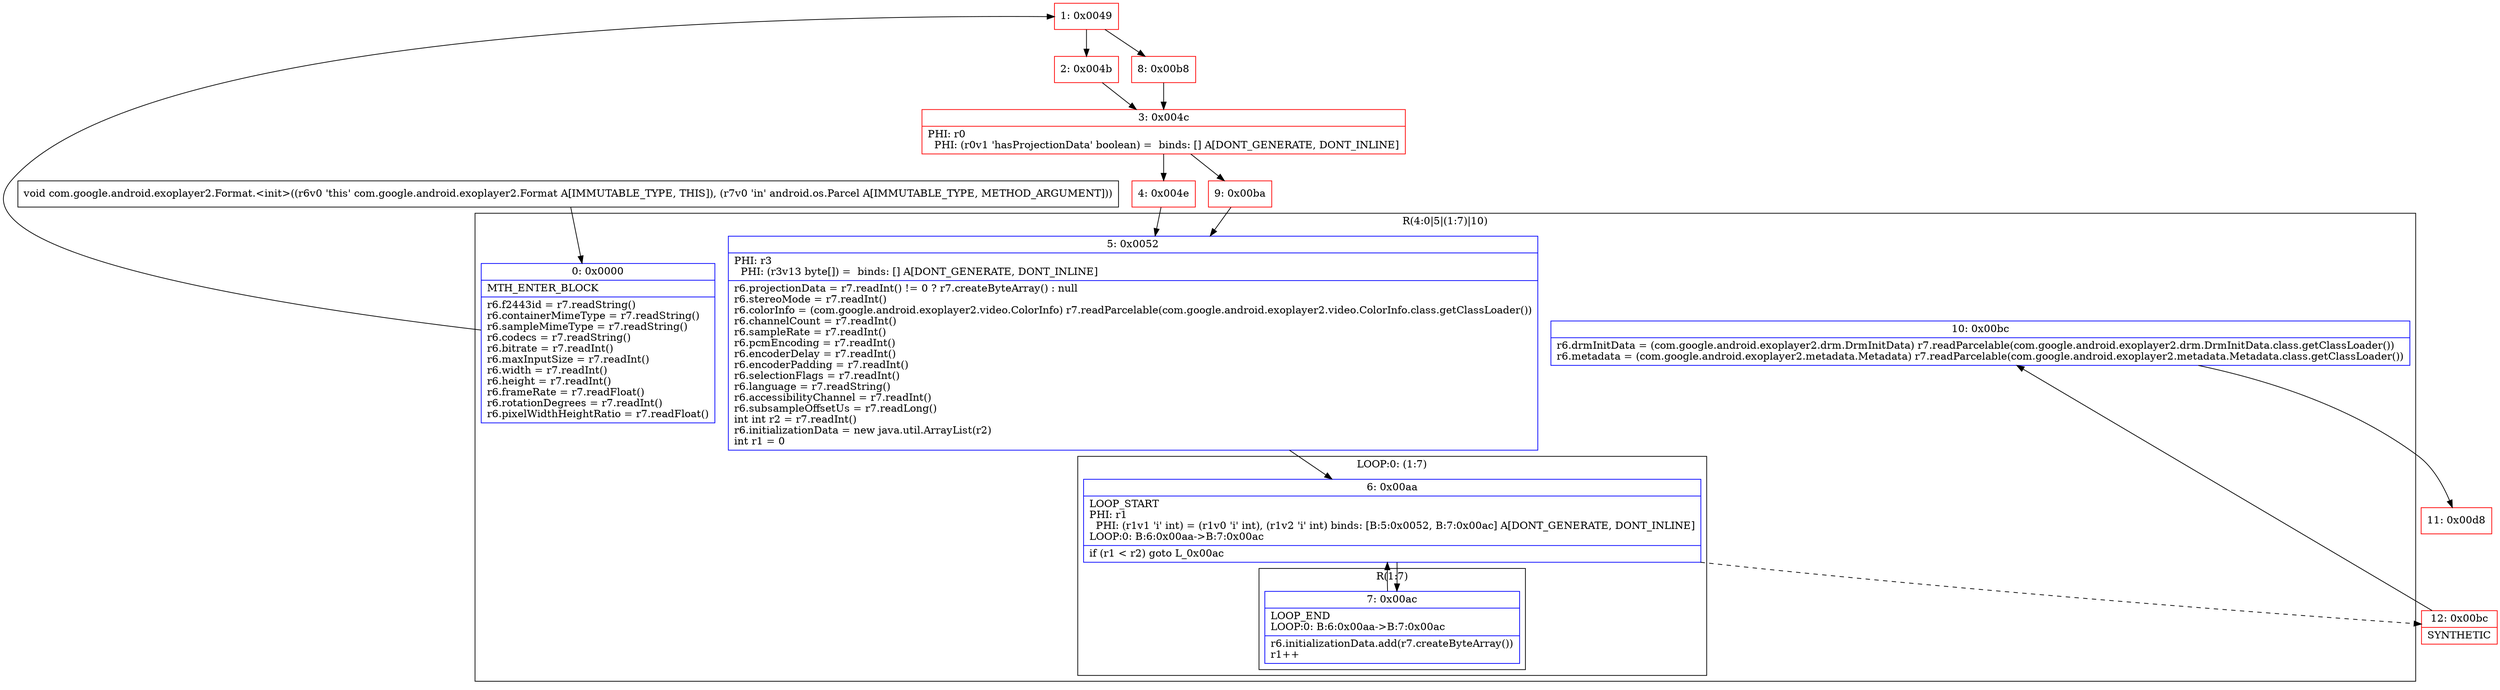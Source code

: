 digraph "CFG forcom.google.android.exoplayer2.Format.\<init\>(Landroid\/os\/Parcel;)V" {
subgraph cluster_Region_50917258 {
label = "R(4:0|5|(1:7)|10)";
node [shape=record,color=blue];
Node_0 [shape=record,label="{0\:\ 0x0000|MTH_ENTER_BLOCK\l|r6.f2443id = r7.readString()\lr6.containerMimeType = r7.readString()\lr6.sampleMimeType = r7.readString()\lr6.codecs = r7.readString()\lr6.bitrate = r7.readInt()\lr6.maxInputSize = r7.readInt()\lr6.width = r7.readInt()\lr6.height = r7.readInt()\lr6.frameRate = r7.readFloat()\lr6.rotationDegrees = r7.readInt()\lr6.pixelWidthHeightRatio = r7.readFloat()\l}"];
Node_5 [shape=record,label="{5\:\ 0x0052|PHI: r3 \l  PHI: (r3v13 byte[]) =  binds: [] A[DONT_GENERATE, DONT_INLINE]\l|r6.projectionData = r7.readInt() != 0 ? r7.createByteArray() : null\lr6.stereoMode = r7.readInt()\lr6.colorInfo = (com.google.android.exoplayer2.video.ColorInfo) r7.readParcelable(com.google.android.exoplayer2.video.ColorInfo.class.getClassLoader())\lr6.channelCount = r7.readInt()\lr6.sampleRate = r7.readInt()\lr6.pcmEncoding = r7.readInt()\lr6.encoderDelay = r7.readInt()\lr6.encoderPadding = r7.readInt()\lr6.selectionFlags = r7.readInt()\lr6.language = r7.readString()\lr6.accessibilityChannel = r7.readInt()\lr6.subsampleOffsetUs = r7.readLong()\lint int r2 = r7.readInt()\lr6.initializationData = new java.util.ArrayList(r2)\lint r1 = 0\l}"];
subgraph cluster_LoopRegion_888450350 {
label = "LOOP:0: (1:7)";
node [shape=record,color=blue];
Node_6 [shape=record,label="{6\:\ 0x00aa|LOOP_START\lPHI: r1 \l  PHI: (r1v1 'i' int) = (r1v0 'i' int), (r1v2 'i' int) binds: [B:5:0x0052, B:7:0x00ac] A[DONT_GENERATE, DONT_INLINE]\lLOOP:0: B:6:0x00aa\-\>B:7:0x00ac\l|if (r1 \< r2) goto L_0x00ac\l}"];
subgraph cluster_Region_80474034 {
label = "R(1:7)";
node [shape=record,color=blue];
Node_7 [shape=record,label="{7\:\ 0x00ac|LOOP_END\lLOOP:0: B:6:0x00aa\-\>B:7:0x00ac\l|r6.initializationData.add(r7.createByteArray())\lr1++\l}"];
}
}
Node_10 [shape=record,label="{10\:\ 0x00bc|r6.drmInitData = (com.google.android.exoplayer2.drm.DrmInitData) r7.readParcelable(com.google.android.exoplayer2.drm.DrmInitData.class.getClassLoader())\lr6.metadata = (com.google.android.exoplayer2.metadata.Metadata) r7.readParcelable(com.google.android.exoplayer2.metadata.Metadata.class.getClassLoader())\l}"];
}
Node_1 [shape=record,color=red,label="{1\:\ 0x0049}"];
Node_2 [shape=record,color=red,label="{2\:\ 0x004b}"];
Node_3 [shape=record,color=red,label="{3\:\ 0x004c|PHI: r0 \l  PHI: (r0v1 'hasProjectionData' boolean) =  binds: [] A[DONT_GENERATE, DONT_INLINE]\l}"];
Node_4 [shape=record,color=red,label="{4\:\ 0x004e}"];
Node_8 [shape=record,color=red,label="{8\:\ 0x00b8}"];
Node_9 [shape=record,color=red,label="{9\:\ 0x00ba}"];
Node_11 [shape=record,color=red,label="{11\:\ 0x00d8}"];
Node_12 [shape=record,color=red,label="{12\:\ 0x00bc|SYNTHETIC\l}"];
MethodNode[shape=record,label="{void com.google.android.exoplayer2.Format.\<init\>((r6v0 'this' com.google.android.exoplayer2.Format A[IMMUTABLE_TYPE, THIS]), (r7v0 'in' android.os.Parcel A[IMMUTABLE_TYPE, METHOD_ARGUMENT])) }"];
MethodNode -> Node_0;
Node_0 -> Node_1;
Node_5 -> Node_6;
Node_6 -> Node_7;
Node_6 -> Node_12[style=dashed];
Node_7 -> Node_6;
Node_10 -> Node_11;
Node_1 -> Node_2;
Node_1 -> Node_8;
Node_2 -> Node_3;
Node_3 -> Node_4;
Node_3 -> Node_9;
Node_4 -> Node_5;
Node_8 -> Node_3;
Node_9 -> Node_5;
Node_12 -> Node_10;
}

